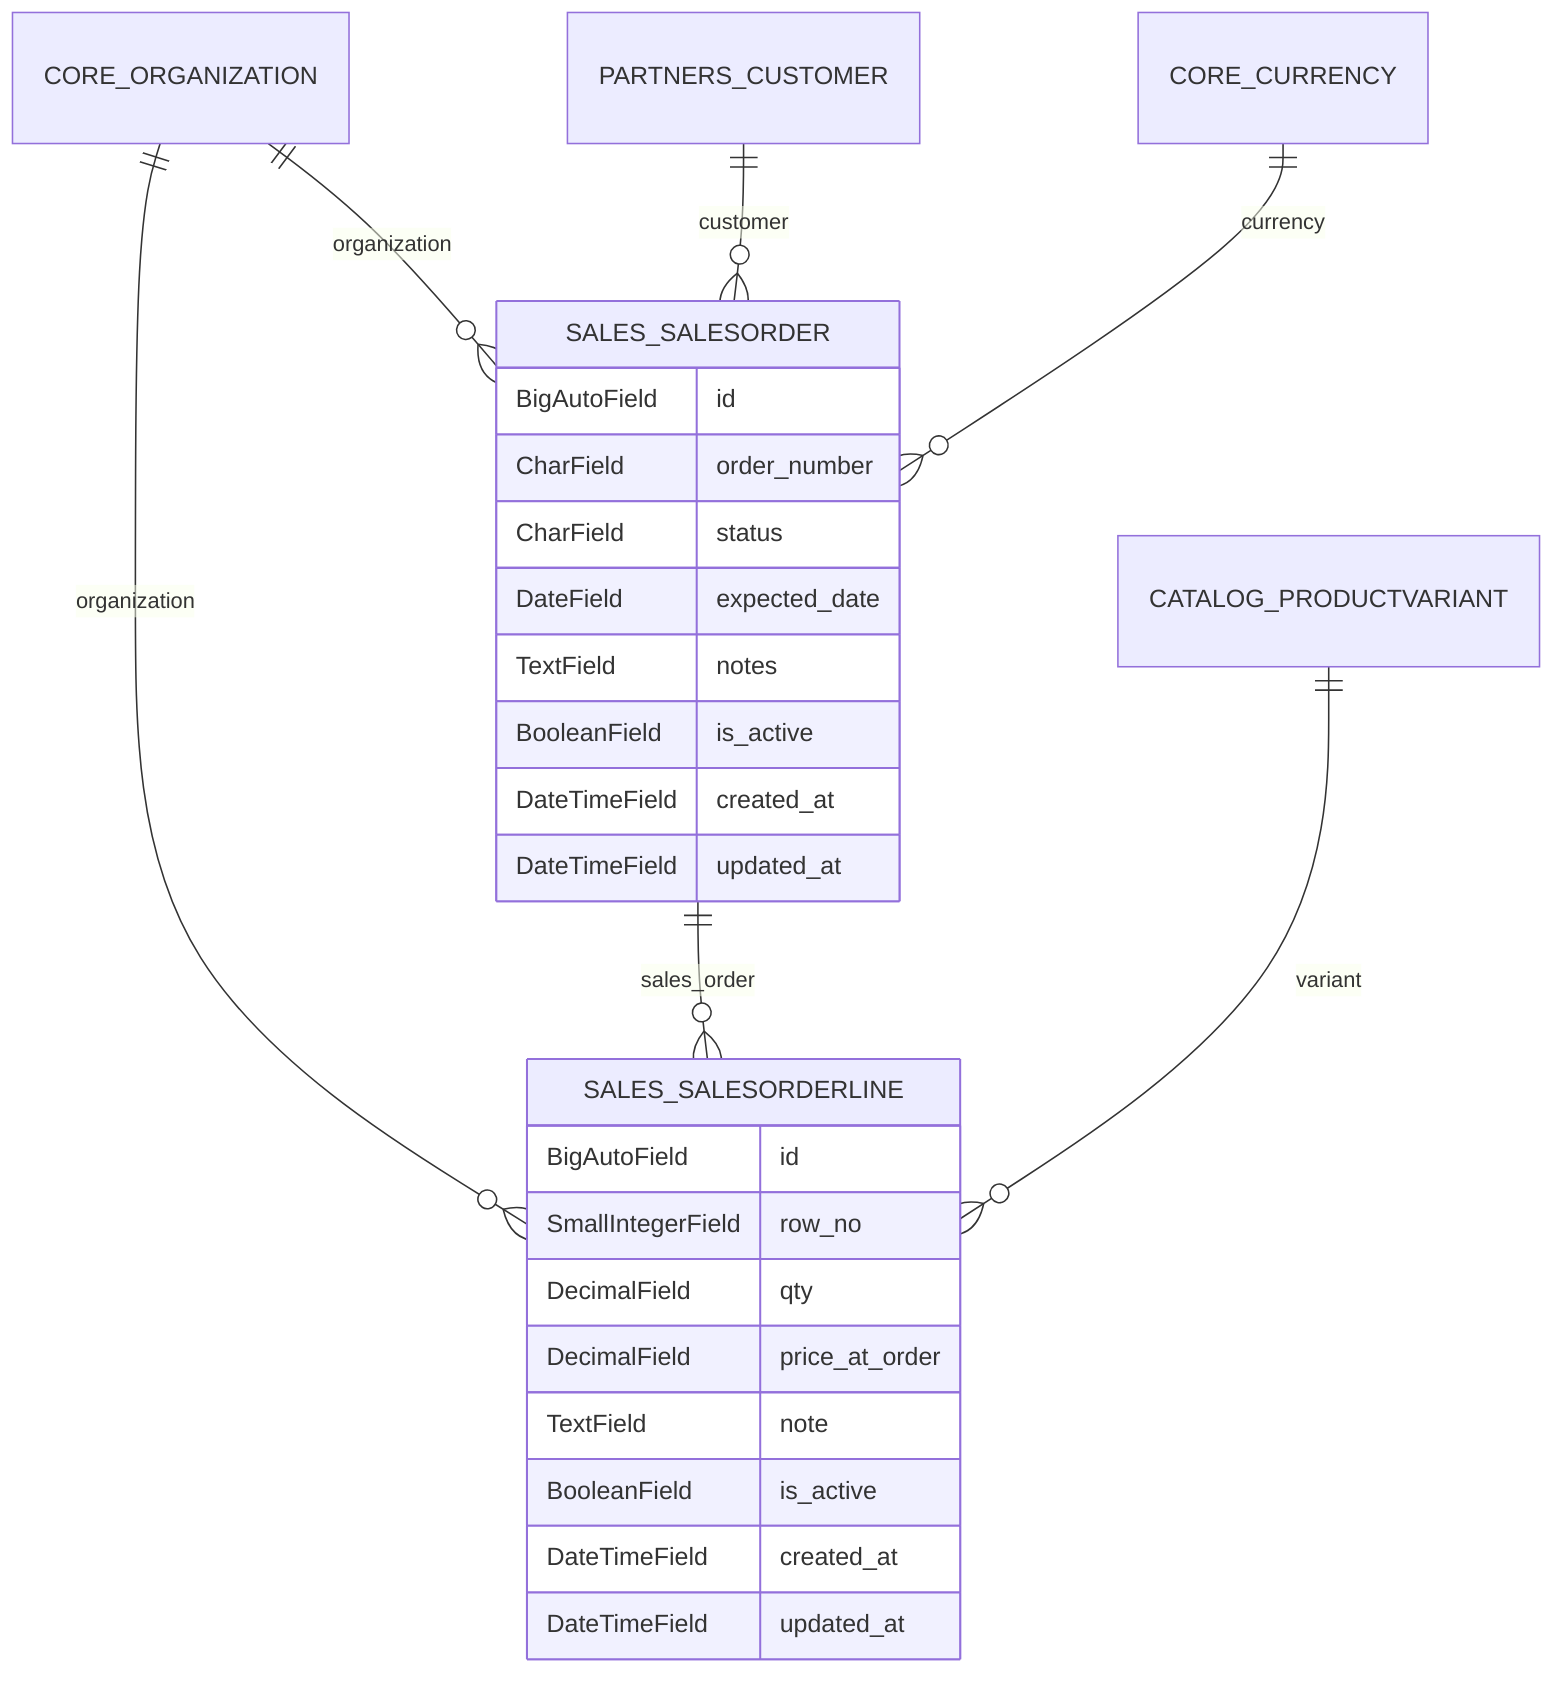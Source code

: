 erDiagram
    %% Relation symbols legend
    %% ||--o{  (one-to-many)  <= ForeignKey
    %% ||--|| (one-to-one)  <= OneToOneField
    %% }o--o{ (many-to-many)  <= ManyToManyField

    SALES_SALESORDER {
        BigAutoField id
        CharField order_number
        CharField status
        DateField expected_date
        TextField notes
        BooleanField is_active
        DateTimeField created_at
        DateTimeField updated_at
    }
    SALES_SALESORDERLINE {
        BigAutoField id
        SmallIntegerField row_no
        DecimalField qty
        DecimalField price_at_order
        TextField note
        BooleanField is_active
        DateTimeField created_at
        DateTimeField updated_at
    }
    CORE_ORGANIZATION ||--o{ SALES_SALESORDER : organization
    PARTNERS_CUSTOMER ||--o{ SALES_SALESORDER : customer
    CORE_CURRENCY ||--o{ SALES_SALESORDER : currency
    CORE_ORGANIZATION ||--o{ SALES_SALESORDERLINE : organization
    SALES_SALESORDER ||--o{ SALES_SALESORDERLINE : sales_order
    CATALOG_PRODUCTVARIANT ||--o{ SALES_SALESORDERLINE : variant